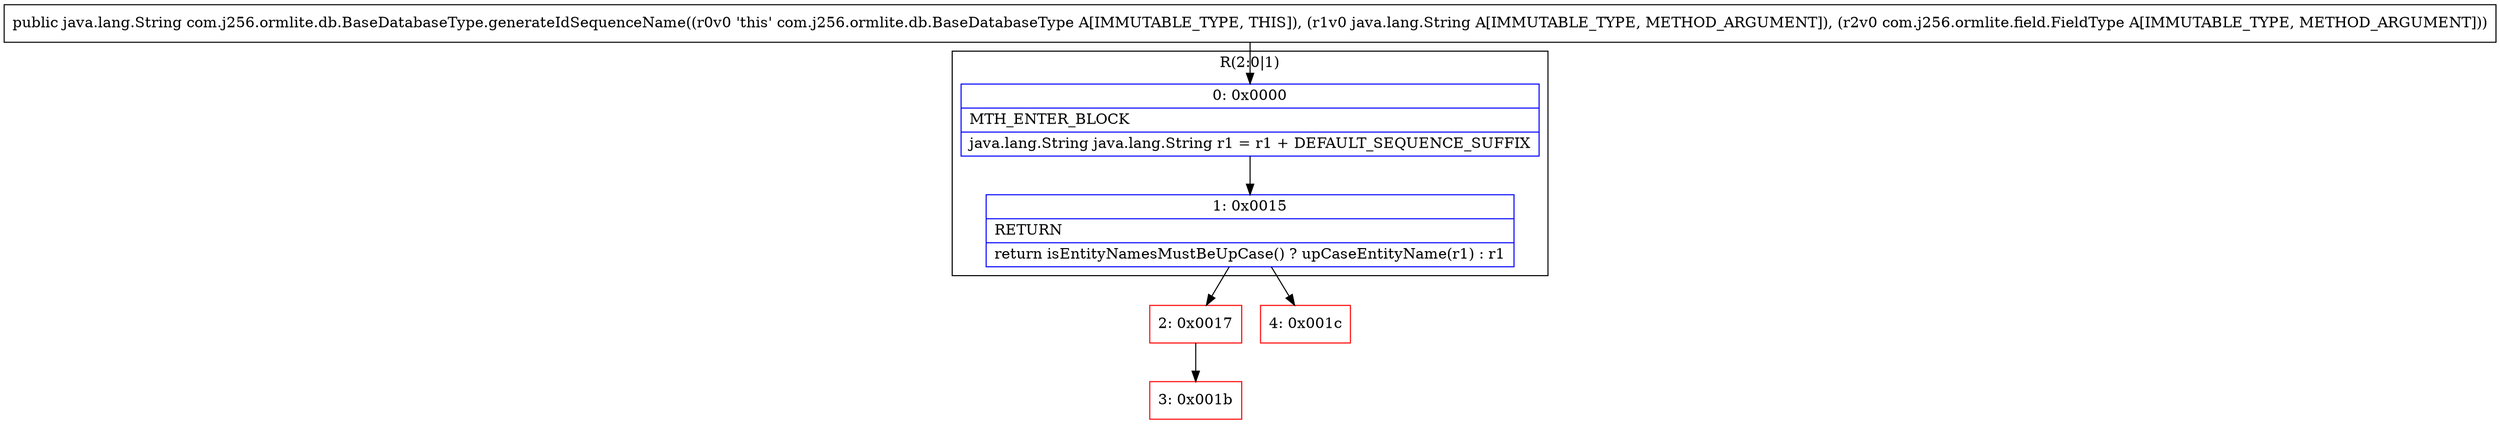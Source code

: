 digraph "CFG forcom.j256.ormlite.db.BaseDatabaseType.generateIdSequenceName(Ljava\/lang\/String;Lcom\/j256\/ormlite\/field\/FieldType;)Ljava\/lang\/String;" {
subgraph cluster_Region_1526859235 {
label = "R(2:0|1)";
node [shape=record,color=blue];
Node_0 [shape=record,label="{0\:\ 0x0000|MTH_ENTER_BLOCK\l|java.lang.String java.lang.String r1 = r1 + DEFAULT_SEQUENCE_SUFFIX\l}"];
Node_1 [shape=record,label="{1\:\ 0x0015|RETURN\l|return isEntityNamesMustBeUpCase() ? upCaseEntityName(r1) : r1\l}"];
}
Node_2 [shape=record,color=red,label="{2\:\ 0x0017}"];
Node_3 [shape=record,color=red,label="{3\:\ 0x001b}"];
Node_4 [shape=record,color=red,label="{4\:\ 0x001c}"];
MethodNode[shape=record,label="{public java.lang.String com.j256.ormlite.db.BaseDatabaseType.generateIdSequenceName((r0v0 'this' com.j256.ormlite.db.BaseDatabaseType A[IMMUTABLE_TYPE, THIS]), (r1v0 java.lang.String A[IMMUTABLE_TYPE, METHOD_ARGUMENT]), (r2v0 com.j256.ormlite.field.FieldType A[IMMUTABLE_TYPE, METHOD_ARGUMENT])) }"];
MethodNode -> Node_0;
Node_0 -> Node_1;
Node_1 -> Node_2;
Node_1 -> Node_4;
Node_2 -> Node_3;
}

